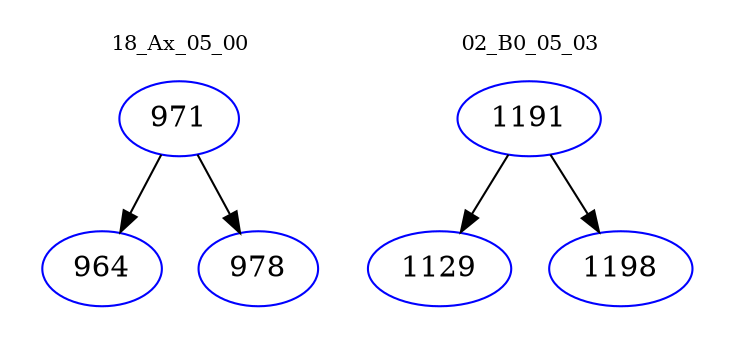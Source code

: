 digraph{
subgraph cluster_0 {
color = white
label = "18_Ax_05_00";
fontsize=10;
T0_971 [label="971", color="blue"]
T0_971 -> T0_964 [color="black"]
T0_964 [label="964", color="blue"]
T0_971 -> T0_978 [color="black"]
T0_978 [label="978", color="blue"]
}
subgraph cluster_1 {
color = white
label = "02_B0_05_03";
fontsize=10;
T1_1191 [label="1191", color="blue"]
T1_1191 -> T1_1129 [color="black"]
T1_1129 [label="1129", color="blue"]
T1_1191 -> T1_1198 [color="black"]
T1_1198 [label="1198", color="blue"]
}
}
